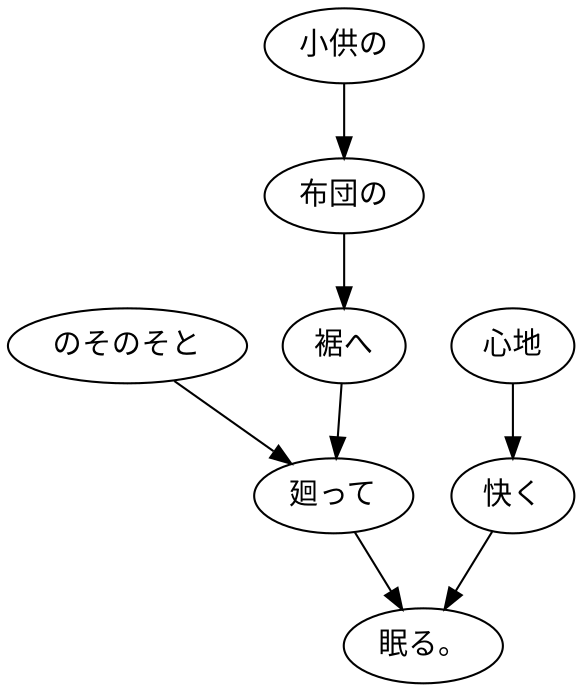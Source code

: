 digraph graph2670 {
	node0 [label="のそのそと"];
	node1 [label="小供の"];
	node2 [label="布団の"];
	node3 [label="裾へ"];
	node4 [label="廻って"];
	node5 [label="心地"];
	node6 [label="快く"];
	node7 [label="眠る。"];
	node0 -> node4;
	node1 -> node2;
	node2 -> node3;
	node3 -> node4;
	node4 -> node7;
	node5 -> node6;
	node6 -> node7;
}
